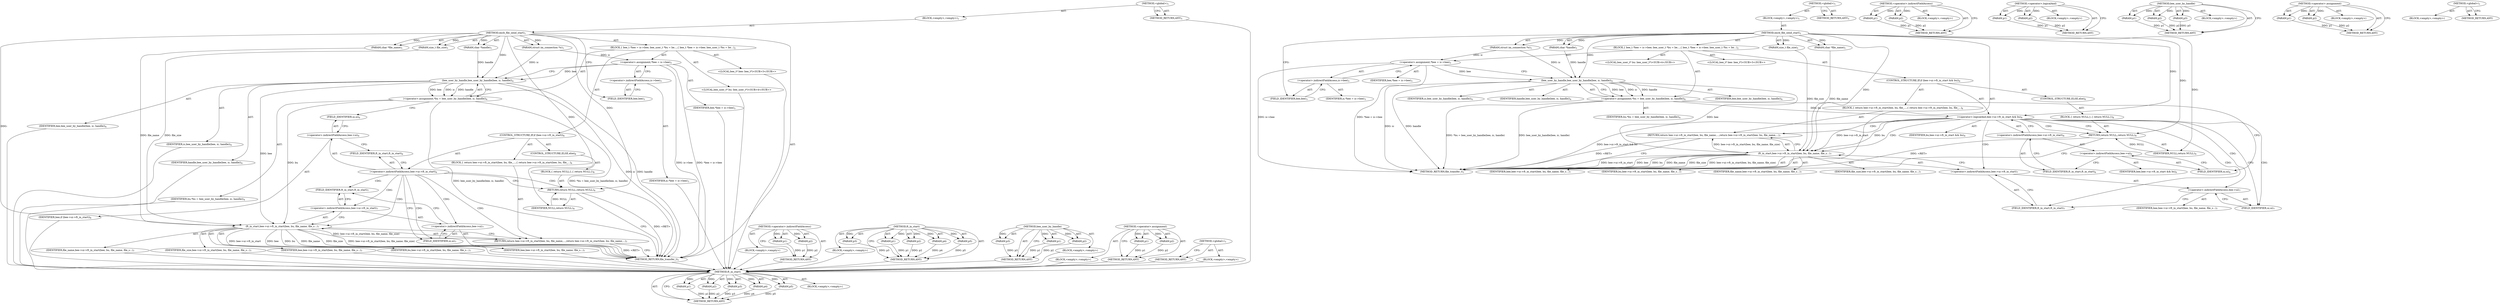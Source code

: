 digraph "&lt;global&gt;" {
vulnerable_6 [label=<(METHOD,&lt;global&gt;)<SUB>1</SUB>>];
vulnerable_7 [label=<(BLOCK,&lt;empty&gt;,&lt;empty&gt;)<SUB>1</SUB>>];
vulnerable_8 [label=<(METHOD,imcb_file_send_start)<SUB>1</SUB>>];
vulnerable_9 [label=<(PARAM,struct im_connection *ic)<SUB>1</SUB>>];
vulnerable_10 [label=<(PARAM,char *handle)<SUB>1</SUB>>];
vulnerable_11 [label=<(PARAM,char *file_name)<SUB>1</SUB>>];
vulnerable_12 [label=<(PARAM,size_t file_size)<SUB>1</SUB>>];
vulnerable_13 [label=<(BLOCK,{
 	bee_t *bee = ic-&gt;bee;
 	bee_user_t *bu = be...,{
 	bee_t *bee = ic-&gt;bee;
 	bee_user_t *bu = be...)<SUB>2</SUB>>];
vulnerable_14 [label="<(LOCAL,bee_t* bee: bee_t*)<SUB>3</SUB>>"];
vulnerable_15 [label=<(&lt;operator&gt;.assignment,*bee = ic-&gt;bee)<SUB>3</SUB>>];
vulnerable_16 [label=<(IDENTIFIER,bee,*bee = ic-&gt;bee)<SUB>3</SUB>>];
vulnerable_17 [label=<(&lt;operator&gt;.indirectFieldAccess,ic-&gt;bee)<SUB>3</SUB>>];
vulnerable_18 [label=<(IDENTIFIER,ic,*bee = ic-&gt;bee)<SUB>3</SUB>>];
vulnerable_19 [label=<(FIELD_IDENTIFIER,bee,bee)<SUB>3</SUB>>];
vulnerable_20 [label="<(LOCAL,bee_user_t* bu: bee_user_t*)<SUB>4</SUB>>"];
vulnerable_21 [label=<(&lt;operator&gt;.assignment,*bu = bee_user_by_handle(bee, ic, handle))<SUB>4</SUB>>];
vulnerable_22 [label=<(IDENTIFIER,bu,*bu = bee_user_by_handle(bee, ic, handle))<SUB>4</SUB>>];
vulnerable_23 [label=<(bee_user_by_handle,bee_user_by_handle(bee, ic, handle))<SUB>4</SUB>>];
vulnerable_24 [label=<(IDENTIFIER,bee,bee_user_by_handle(bee, ic, handle))<SUB>4</SUB>>];
vulnerable_25 [label=<(IDENTIFIER,ic,bee_user_by_handle(bee, ic, handle))<SUB>4</SUB>>];
vulnerable_26 [label=<(IDENTIFIER,handle,bee_user_by_handle(bee, ic, handle))<SUB>4</SUB>>];
vulnerable_27 [label=<(CONTROL_STRUCTURE,IF,if (bee-&gt;ui-&gt;ft_in_start))<SUB>6</SUB>>];
vulnerable_28 [label=<(&lt;operator&gt;.indirectFieldAccess,bee-&gt;ui-&gt;ft_in_start)<SUB>6</SUB>>];
vulnerable_29 [label=<(&lt;operator&gt;.indirectFieldAccess,bee-&gt;ui)<SUB>6</SUB>>];
vulnerable_30 [label=<(IDENTIFIER,bee,if (bee-&gt;ui-&gt;ft_in_start))<SUB>6</SUB>>];
vulnerable_31 [label=<(FIELD_IDENTIFIER,ui,ui)<SUB>6</SUB>>];
vulnerable_32 [label=<(FIELD_IDENTIFIER,ft_in_start,ft_in_start)<SUB>6</SUB>>];
vulnerable_33 [label=<(BLOCK,{
 		return bee-&gt;ui-&gt;ft_in_start(bee, bu, file_...,{
 		return bee-&gt;ui-&gt;ft_in_start(bee, bu, file_...)<SUB>6</SUB>>];
vulnerable_34 [label=<(RETURN,return bee-&gt;ui-&gt;ft_in_start(bee, bu, file_name,...,return bee-&gt;ui-&gt;ft_in_start(bee, bu, file_name,...)<SUB>7</SUB>>];
vulnerable_35 [label=<(ft_in_start,bee-&gt;ui-&gt;ft_in_start(bee, bu, file_name, file_s...)<SUB>7</SUB>>];
vulnerable_36 [label=<(&lt;operator&gt;.indirectFieldAccess,bee-&gt;ui-&gt;ft_in_start)<SUB>7</SUB>>];
vulnerable_37 [label=<(&lt;operator&gt;.indirectFieldAccess,bee-&gt;ui)<SUB>7</SUB>>];
vulnerable_38 [label=<(IDENTIFIER,bee,bee-&gt;ui-&gt;ft_in_start(bee, bu, file_name, file_s...)<SUB>7</SUB>>];
vulnerable_39 [label=<(FIELD_IDENTIFIER,ui,ui)<SUB>7</SUB>>];
vulnerable_40 [label=<(FIELD_IDENTIFIER,ft_in_start,ft_in_start)<SUB>7</SUB>>];
vulnerable_41 [label=<(IDENTIFIER,bee,bee-&gt;ui-&gt;ft_in_start(bee, bu, file_name, file_s...)<SUB>7</SUB>>];
vulnerable_42 [label=<(IDENTIFIER,bu,bee-&gt;ui-&gt;ft_in_start(bee, bu, file_name, file_s...)<SUB>7</SUB>>];
vulnerable_43 [label=<(IDENTIFIER,file_name,bee-&gt;ui-&gt;ft_in_start(bee, bu, file_name, file_s...)<SUB>7</SUB>>];
vulnerable_44 [label=<(IDENTIFIER,file_size,bee-&gt;ui-&gt;ft_in_start(bee, bu, file_name, file_s...)<SUB>7</SUB>>];
vulnerable_45 [label=<(CONTROL_STRUCTURE,ELSE,else)<SUB>8</SUB>>];
vulnerable_46 [label=<(BLOCK,{
 		return NULL;
	},{
 		return NULL;
	})<SUB>8</SUB>>];
vulnerable_47 [label=<(RETURN,return NULL;,return NULL;)<SUB>9</SUB>>];
vulnerable_48 [label=<(IDENTIFIER,NULL,return NULL;)<SUB>9</SUB>>];
vulnerable_49 [label=<(METHOD_RETURN,file_transfer_t)<SUB>1</SUB>>];
vulnerable_51 [label=<(METHOD_RETURN,ANY)<SUB>1</SUB>>];
vulnerable_81 [label=<(METHOD,&lt;operator&gt;.indirectFieldAccess)>];
vulnerable_82 [label=<(PARAM,p1)>];
vulnerable_83 [label=<(PARAM,p2)>];
vulnerable_84 [label=<(BLOCK,&lt;empty&gt;,&lt;empty&gt;)>];
vulnerable_85 [label=<(METHOD_RETURN,ANY)>];
vulnerable_92 [label=<(METHOD,ft_in_start)>];
vulnerable_93 [label=<(PARAM,p1)>];
vulnerable_94 [label=<(PARAM,p2)>];
vulnerable_95 [label=<(PARAM,p3)>];
vulnerable_96 [label=<(PARAM,p4)>];
vulnerable_97 [label=<(PARAM,p5)>];
vulnerable_98 [label=<(BLOCK,&lt;empty&gt;,&lt;empty&gt;)>];
vulnerable_99 [label=<(METHOD_RETURN,ANY)>];
vulnerable_86 [label=<(METHOD,bee_user_by_handle)>];
vulnerable_87 [label=<(PARAM,p1)>];
vulnerable_88 [label=<(PARAM,p2)>];
vulnerable_89 [label=<(PARAM,p3)>];
vulnerable_90 [label=<(BLOCK,&lt;empty&gt;,&lt;empty&gt;)>];
vulnerable_91 [label=<(METHOD_RETURN,ANY)>];
vulnerable_76 [label=<(METHOD,&lt;operator&gt;.assignment)>];
vulnerable_77 [label=<(PARAM,p1)>];
vulnerable_78 [label=<(PARAM,p2)>];
vulnerable_79 [label=<(BLOCK,&lt;empty&gt;,&lt;empty&gt;)>];
vulnerable_80 [label=<(METHOD_RETURN,ANY)>];
vulnerable_70 [label=<(METHOD,&lt;global&gt;)<SUB>1</SUB>>];
vulnerable_71 [label=<(BLOCK,&lt;empty&gt;,&lt;empty&gt;)>];
vulnerable_72 [label=<(METHOD_RETURN,ANY)>];
fixed_99 [label=<(METHOD,ft_in_start)>];
fixed_100 [label=<(PARAM,p1)>];
fixed_101 [label=<(PARAM,p2)>];
fixed_102 [label=<(PARAM,p3)>];
fixed_103 [label=<(PARAM,p4)>];
fixed_104 [label=<(PARAM,p5)>];
fixed_105 [label=<(BLOCK,&lt;empty&gt;,&lt;empty&gt;)>];
fixed_106 [label=<(METHOD_RETURN,ANY)>];
fixed_6 [label=<(METHOD,&lt;global&gt;)<SUB>1</SUB>>];
fixed_7 [label=<(BLOCK,&lt;empty&gt;,&lt;empty&gt;)<SUB>1</SUB>>];
fixed_8 [label=<(METHOD,imcb_file_send_start)<SUB>1</SUB>>];
fixed_9 [label=<(PARAM,struct im_connection *ic)<SUB>1</SUB>>];
fixed_10 [label=<(PARAM,char *handle)<SUB>1</SUB>>];
fixed_11 [label=<(PARAM,char *file_name)<SUB>1</SUB>>];
fixed_12 [label=<(PARAM,size_t file_size)<SUB>1</SUB>>];
fixed_13 [label=<(BLOCK,{
 	bee_t *bee = ic-&gt;bee;
 	bee_user_t *bu = be...,{
 	bee_t *bee = ic-&gt;bee;
 	bee_user_t *bu = be...)<SUB>2</SUB>>];
fixed_14 [label="<(LOCAL,bee_t* bee: bee_t*)<SUB>3</SUB>>"];
fixed_15 [label=<(&lt;operator&gt;.assignment,*bee = ic-&gt;bee)<SUB>3</SUB>>];
fixed_16 [label=<(IDENTIFIER,bee,*bee = ic-&gt;bee)<SUB>3</SUB>>];
fixed_17 [label=<(&lt;operator&gt;.indirectFieldAccess,ic-&gt;bee)<SUB>3</SUB>>];
fixed_18 [label=<(IDENTIFIER,ic,*bee = ic-&gt;bee)<SUB>3</SUB>>];
fixed_19 [label=<(FIELD_IDENTIFIER,bee,bee)<SUB>3</SUB>>];
fixed_20 [label="<(LOCAL,bee_user_t* bu: bee_user_t*)<SUB>4</SUB>>"];
fixed_21 [label=<(&lt;operator&gt;.assignment,*bu = bee_user_by_handle(bee, ic, handle))<SUB>4</SUB>>];
fixed_22 [label=<(IDENTIFIER,bu,*bu = bee_user_by_handle(bee, ic, handle))<SUB>4</SUB>>];
fixed_23 [label=<(bee_user_by_handle,bee_user_by_handle(bee, ic, handle))<SUB>4</SUB>>];
fixed_24 [label=<(IDENTIFIER,bee,bee_user_by_handle(bee, ic, handle))<SUB>4</SUB>>];
fixed_25 [label=<(IDENTIFIER,ic,bee_user_by_handle(bee, ic, handle))<SUB>4</SUB>>];
fixed_26 [label=<(IDENTIFIER,handle,bee_user_by_handle(bee, ic, handle))<SUB>4</SUB>>];
fixed_27 [label=<(CONTROL_STRUCTURE,IF,if (bee-&gt;ui-&gt;ft_in_start &amp;&amp; bu))<SUB>6</SUB>>];
fixed_28 [label=<(&lt;operator&gt;.logicalAnd,bee-&gt;ui-&gt;ft_in_start &amp;&amp; bu)<SUB>6</SUB>>];
fixed_29 [label=<(&lt;operator&gt;.indirectFieldAccess,bee-&gt;ui-&gt;ft_in_start)<SUB>6</SUB>>];
fixed_30 [label=<(&lt;operator&gt;.indirectFieldAccess,bee-&gt;ui)<SUB>6</SUB>>];
fixed_31 [label=<(IDENTIFIER,bee,bee-&gt;ui-&gt;ft_in_start &amp;&amp; bu)<SUB>6</SUB>>];
fixed_32 [label=<(FIELD_IDENTIFIER,ui,ui)<SUB>6</SUB>>];
fixed_33 [label=<(FIELD_IDENTIFIER,ft_in_start,ft_in_start)<SUB>6</SUB>>];
fixed_34 [label=<(IDENTIFIER,bu,bee-&gt;ui-&gt;ft_in_start &amp;&amp; bu)<SUB>6</SUB>>];
fixed_35 [label=<(BLOCK,{
 		return bee-&gt;ui-&gt;ft_in_start(bee, bu, file_...,{
 		return bee-&gt;ui-&gt;ft_in_start(bee, bu, file_...)<SUB>6</SUB>>];
fixed_36 [label=<(RETURN,return bee-&gt;ui-&gt;ft_in_start(bee, bu, file_name,...,return bee-&gt;ui-&gt;ft_in_start(bee, bu, file_name,...)<SUB>7</SUB>>];
fixed_37 [label=<(ft_in_start,bee-&gt;ui-&gt;ft_in_start(bee, bu, file_name, file_s...)<SUB>7</SUB>>];
fixed_38 [label=<(&lt;operator&gt;.indirectFieldAccess,bee-&gt;ui-&gt;ft_in_start)<SUB>7</SUB>>];
fixed_39 [label=<(&lt;operator&gt;.indirectFieldAccess,bee-&gt;ui)<SUB>7</SUB>>];
fixed_40 [label=<(IDENTIFIER,bee,bee-&gt;ui-&gt;ft_in_start(bee, bu, file_name, file_s...)<SUB>7</SUB>>];
fixed_41 [label=<(FIELD_IDENTIFIER,ui,ui)<SUB>7</SUB>>];
fixed_42 [label=<(FIELD_IDENTIFIER,ft_in_start,ft_in_start)<SUB>7</SUB>>];
fixed_43 [label=<(IDENTIFIER,bee,bee-&gt;ui-&gt;ft_in_start(bee, bu, file_name, file_s...)<SUB>7</SUB>>];
fixed_44 [label=<(IDENTIFIER,bu,bee-&gt;ui-&gt;ft_in_start(bee, bu, file_name, file_s...)<SUB>7</SUB>>];
fixed_45 [label=<(IDENTIFIER,file_name,bee-&gt;ui-&gt;ft_in_start(bee, bu, file_name, file_s...)<SUB>7</SUB>>];
fixed_46 [label=<(IDENTIFIER,file_size,bee-&gt;ui-&gt;ft_in_start(bee, bu, file_name, file_s...)<SUB>7</SUB>>];
fixed_47 [label=<(CONTROL_STRUCTURE,ELSE,else)<SUB>8</SUB>>];
fixed_48 [label=<(BLOCK,{
 		return NULL;
	},{
 		return NULL;
	})<SUB>8</SUB>>];
fixed_49 [label=<(RETURN,return NULL;,return NULL;)<SUB>9</SUB>>];
fixed_50 [label=<(IDENTIFIER,NULL,return NULL;)<SUB>9</SUB>>];
fixed_51 [label=<(METHOD_RETURN,file_transfer_t)<SUB>1</SUB>>];
fixed_53 [label=<(METHOD_RETURN,ANY)<SUB>1</SUB>>];
fixed_83 [label=<(METHOD,&lt;operator&gt;.indirectFieldAccess)>];
fixed_84 [label=<(PARAM,p1)>];
fixed_85 [label=<(PARAM,p2)>];
fixed_86 [label=<(BLOCK,&lt;empty&gt;,&lt;empty&gt;)>];
fixed_87 [label=<(METHOD_RETURN,ANY)>];
fixed_94 [label=<(METHOD,&lt;operator&gt;.logicalAnd)>];
fixed_95 [label=<(PARAM,p1)>];
fixed_96 [label=<(PARAM,p2)>];
fixed_97 [label=<(BLOCK,&lt;empty&gt;,&lt;empty&gt;)>];
fixed_98 [label=<(METHOD_RETURN,ANY)>];
fixed_88 [label=<(METHOD,bee_user_by_handle)>];
fixed_89 [label=<(PARAM,p1)>];
fixed_90 [label=<(PARAM,p2)>];
fixed_91 [label=<(PARAM,p3)>];
fixed_92 [label=<(BLOCK,&lt;empty&gt;,&lt;empty&gt;)>];
fixed_93 [label=<(METHOD_RETURN,ANY)>];
fixed_78 [label=<(METHOD,&lt;operator&gt;.assignment)>];
fixed_79 [label=<(PARAM,p1)>];
fixed_80 [label=<(PARAM,p2)>];
fixed_81 [label=<(BLOCK,&lt;empty&gt;,&lt;empty&gt;)>];
fixed_82 [label=<(METHOD_RETURN,ANY)>];
fixed_72 [label=<(METHOD,&lt;global&gt;)<SUB>1</SUB>>];
fixed_73 [label=<(BLOCK,&lt;empty&gt;,&lt;empty&gt;)>];
fixed_74 [label=<(METHOD_RETURN,ANY)>];
vulnerable_6 -> vulnerable_7  [key=0, label="AST: "];
vulnerable_6 -> vulnerable_51  [key=0, label="AST: "];
vulnerable_6 -> vulnerable_51  [key=1, label="CFG: "];
vulnerable_7 -> vulnerable_8  [key=0, label="AST: "];
vulnerable_8 -> vulnerable_9  [key=0, label="AST: "];
vulnerable_8 -> vulnerable_9  [key=1, label="DDG: "];
vulnerable_8 -> vulnerable_10  [key=0, label="AST: "];
vulnerable_8 -> vulnerable_10  [key=1, label="DDG: "];
vulnerable_8 -> vulnerable_11  [key=0, label="AST: "];
vulnerable_8 -> vulnerable_11  [key=1, label="DDG: "];
vulnerable_8 -> vulnerable_12  [key=0, label="AST: "];
vulnerable_8 -> vulnerable_12  [key=1, label="DDG: "];
vulnerable_8 -> vulnerable_13  [key=0, label="AST: "];
vulnerable_8 -> vulnerable_49  [key=0, label="AST: "];
vulnerable_8 -> vulnerable_19  [key=0, label="CFG: "];
vulnerable_8 -> vulnerable_23  [key=0, label="DDG: "];
vulnerable_8 -> vulnerable_47  [key=0, label="DDG: "];
vulnerable_8 -> vulnerable_35  [key=0, label="DDG: "];
vulnerable_8 -> vulnerable_48  [key=0, label="DDG: "];
vulnerable_9 -> vulnerable_15  [key=0, label="DDG: ic"];
vulnerable_9 -> vulnerable_23  [key=0, label="DDG: ic"];
vulnerable_10 -> vulnerable_23  [key=0, label="DDG: handle"];
vulnerable_11 -> vulnerable_35  [key=0, label="DDG: file_name"];
vulnerable_12 -> vulnerable_35  [key=0, label="DDG: file_size"];
vulnerable_13 -> vulnerable_14  [key=0, label="AST: "];
vulnerable_13 -> vulnerable_15  [key=0, label="AST: "];
vulnerable_13 -> vulnerable_20  [key=0, label="AST: "];
vulnerable_13 -> vulnerable_21  [key=0, label="AST: "];
vulnerable_13 -> vulnerable_27  [key=0, label="AST: "];
vulnerable_14 -> fixed_99  [key=0];
vulnerable_15 -> vulnerable_16  [key=0, label="AST: "];
vulnerable_15 -> vulnerable_17  [key=0, label="AST: "];
vulnerable_15 -> vulnerable_23  [key=0, label="CFG: "];
vulnerable_15 -> vulnerable_23  [key=1, label="DDG: bee"];
vulnerable_15 -> vulnerable_49  [key=0, label="DDG: ic-&gt;bee"];
vulnerable_15 -> vulnerable_49  [key=1, label="DDG: *bee = ic-&gt;bee"];
vulnerable_16 -> fixed_99  [key=0];
vulnerable_17 -> vulnerable_18  [key=0, label="AST: "];
vulnerable_17 -> vulnerable_19  [key=0, label="AST: "];
vulnerable_17 -> vulnerable_15  [key=0, label="CFG: "];
vulnerable_18 -> fixed_99  [key=0];
vulnerable_19 -> vulnerable_17  [key=0, label="CFG: "];
vulnerable_20 -> fixed_99  [key=0];
vulnerable_21 -> vulnerable_22  [key=0, label="AST: "];
vulnerable_21 -> vulnerable_23  [key=0, label="AST: "];
vulnerable_21 -> vulnerable_31  [key=0, label="CFG: "];
vulnerable_21 -> vulnerable_49  [key=0, label="DDG: bee_user_by_handle(bee, ic, handle)"];
vulnerable_21 -> vulnerable_49  [key=1, label="DDG: *bu = bee_user_by_handle(bee, ic, handle)"];
vulnerable_21 -> vulnerable_35  [key=0, label="DDG: bu"];
vulnerable_22 -> fixed_99  [key=0];
vulnerable_23 -> vulnerable_24  [key=0, label="AST: "];
vulnerable_23 -> vulnerable_25  [key=0, label="AST: "];
vulnerable_23 -> vulnerable_26  [key=0, label="AST: "];
vulnerable_23 -> vulnerable_21  [key=0, label="CFG: "];
vulnerable_23 -> vulnerable_21  [key=1, label="DDG: bee"];
vulnerable_23 -> vulnerable_21  [key=2, label="DDG: ic"];
vulnerable_23 -> vulnerable_21  [key=3, label="DDG: handle"];
vulnerable_23 -> vulnerable_49  [key=0, label="DDG: ic"];
vulnerable_23 -> vulnerable_49  [key=1, label="DDG: handle"];
vulnerable_23 -> vulnerable_35  [key=0, label="DDG: bee"];
vulnerable_24 -> fixed_99  [key=0];
vulnerable_25 -> fixed_99  [key=0];
vulnerable_26 -> fixed_99  [key=0];
vulnerable_27 -> vulnerable_28  [key=0, label="AST: "];
vulnerable_27 -> vulnerable_33  [key=0, label="AST: "];
vulnerable_27 -> vulnerable_45  [key=0, label="AST: "];
vulnerable_28 -> vulnerable_29  [key=0, label="AST: "];
vulnerable_28 -> vulnerable_32  [key=0, label="AST: "];
vulnerable_28 -> vulnerable_39  [key=0, label="CFG: "];
vulnerable_28 -> vulnerable_39  [key=1, label="CDG: "];
vulnerable_28 -> vulnerable_47  [key=0, label="CFG: "];
vulnerable_28 -> vulnerable_47  [key=1, label="CDG: "];
vulnerable_28 -> vulnerable_40  [key=0, label="CDG: "];
vulnerable_28 -> vulnerable_34  [key=0, label="CDG: "];
vulnerable_28 -> vulnerable_36  [key=0, label="CDG: "];
vulnerable_28 -> vulnerable_35  [key=0, label="CDG: "];
vulnerable_28 -> vulnerable_37  [key=0, label="CDG: "];
vulnerable_29 -> vulnerable_30  [key=0, label="AST: "];
vulnerable_29 -> vulnerable_31  [key=0, label="AST: "];
vulnerable_29 -> vulnerable_32  [key=0, label="CFG: "];
vulnerable_30 -> fixed_99  [key=0];
vulnerable_31 -> vulnerable_29  [key=0, label="CFG: "];
vulnerable_32 -> vulnerable_28  [key=0, label="CFG: "];
vulnerable_33 -> vulnerable_34  [key=0, label="AST: "];
vulnerable_34 -> vulnerable_35  [key=0, label="AST: "];
vulnerable_34 -> vulnerable_49  [key=0, label="CFG: "];
vulnerable_34 -> vulnerable_49  [key=1, label="DDG: &lt;RET&gt;"];
vulnerable_35 -> vulnerable_36  [key=0, label="AST: "];
vulnerable_35 -> vulnerable_41  [key=0, label="AST: "];
vulnerable_35 -> vulnerable_42  [key=0, label="AST: "];
vulnerable_35 -> vulnerable_43  [key=0, label="AST: "];
vulnerable_35 -> vulnerable_44  [key=0, label="AST: "];
vulnerable_35 -> vulnerable_34  [key=0, label="CFG: "];
vulnerable_35 -> vulnerable_34  [key=1, label="DDG: bee-&gt;ui-&gt;ft_in_start(bee, bu, file_name, file_size)"];
vulnerable_35 -> vulnerable_49  [key=0, label="DDG: bee-&gt;ui-&gt;ft_in_start"];
vulnerable_35 -> vulnerable_49  [key=1, label="DDG: bee"];
vulnerable_35 -> vulnerable_49  [key=2, label="DDG: bu"];
vulnerable_35 -> vulnerable_49  [key=3, label="DDG: file_name"];
vulnerable_35 -> vulnerable_49  [key=4, label="DDG: file_size"];
vulnerable_35 -> vulnerable_49  [key=5, label="DDG: bee-&gt;ui-&gt;ft_in_start(bee, bu, file_name, file_size)"];
vulnerable_36 -> vulnerable_37  [key=0, label="AST: "];
vulnerable_36 -> vulnerable_40  [key=0, label="AST: "];
vulnerable_36 -> vulnerable_35  [key=0, label="CFG: "];
vulnerable_37 -> vulnerable_38  [key=0, label="AST: "];
vulnerable_37 -> vulnerable_39  [key=0, label="AST: "];
vulnerable_37 -> vulnerable_40  [key=0, label="CFG: "];
vulnerable_38 -> fixed_99  [key=0];
vulnerable_39 -> vulnerable_37  [key=0, label="CFG: "];
vulnerable_40 -> vulnerable_36  [key=0, label="CFG: "];
vulnerable_41 -> fixed_99  [key=0];
vulnerable_42 -> fixed_99  [key=0];
vulnerable_43 -> fixed_99  [key=0];
vulnerable_44 -> fixed_99  [key=0];
vulnerable_45 -> vulnerable_46  [key=0, label="AST: "];
vulnerable_46 -> vulnerable_47  [key=0, label="AST: "];
vulnerable_47 -> vulnerable_48  [key=0, label="AST: "];
vulnerable_47 -> vulnerable_49  [key=0, label="CFG: "];
vulnerable_47 -> vulnerable_49  [key=1, label="DDG: &lt;RET&gt;"];
vulnerable_48 -> vulnerable_47  [key=0, label="DDG: NULL"];
vulnerable_49 -> fixed_99  [key=0];
vulnerable_51 -> fixed_99  [key=0];
vulnerable_81 -> vulnerable_82  [key=0, label="AST: "];
vulnerable_81 -> vulnerable_82  [key=1, label="DDG: "];
vulnerable_81 -> vulnerable_84  [key=0, label="AST: "];
vulnerable_81 -> vulnerable_83  [key=0, label="AST: "];
vulnerable_81 -> vulnerable_83  [key=1, label="DDG: "];
vulnerable_81 -> vulnerable_85  [key=0, label="AST: "];
vulnerable_81 -> vulnerable_85  [key=1, label="CFG: "];
vulnerable_82 -> vulnerable_85  [key=0, label="DDG: p1"];
vulnerable_83 -> vulnerable_85  [key=0, label="DDG: p2"];
vulnerable_84 -> fixed_99  [key=0];
vulnerable_85 -> fixed_99  [key=0];
vulnerable_92 -> vulnerable_93  [key=0, label="AST: "];
vulnerable_92 -> vulnerable_93  [key=1, label="DDG: "];
vulnerable_92 -> vulnerable_98  [key=0, label="AST: "];
vulnerable_92 -> vulnerable_94  [key=0, label="AST: "];
vulnerable_92 -> vulnerable_94  [key=1, label="DDG: "];
vulnerable_92 -> vulnerable_99  [key=0, label="AST: "];
vulnerable_92 -> vulnerable_99  [key=1, label="CFG: "];
vulnerable_92 -> vulnerable_95  [key=0, label="AST: "];
vulnerable_92 -> vulnerable_95  [key=1, label="DDG: "];
vulnerable_92 -> vulnerable_96  [key=0, label="AST: "];
vulnerable_92 -> vulnerable_96  [key=1, label="DDG: "];
vulnerable_92 -> vulnerable_97  [key=0, label="AST: "];
vulnerable_92 -> vulnerable_97  [key=1, label="DDG: "];
vulnerable_93 -> vulnerable_99  [key=0, label="DDG: p1"];
vulnerable_94 -> vulnerable_99  [key=0, label="DDG: p2"];
vulnerable_95 -> vulnerable_99  [key=0, label="DDG: p3"];
vulnerable_96 -> vulnerable_99  [key=0, label="DDG: p4"];
vulnerable_97 -> vulnerable_99  [key=0, label="DDG: p5"];
vulnerable_98 -> fixed_99  [key=0];
vulnerable_99 -> fixed_99  [key=0];
vulnerable_86 -> vulnerable_87  [key=0, label="AST: "];
vulnerable_86 -> vulnerable_87  [key=1, label="DDG: "];
vulnerable_86 -> vulnerable_90  [key=0, label="AST: "];
vulnerable_86 -> vulnerable_88  [key=0, label="AST: "];
vulnerable_86 -> vulnerable_88  [key=1, label="DDG: "];
vulnerable_86 -> vulnerable_91  [key=0, label="AST: "];
vulnerable_86 -> vulnerable_91  [key=1, label="CFG: "];
vulnerable_86 -> vulnerable_89  [key=0, label="AST: "];
vulnerable_86 -> vulnerable_89  [key=1, label="DDG: "];
vulnerable_87 -> vulnerable_91  [key=0, label="DDG: p1"];
vulnerable_88 -> vulnerable_91  [key=0, label="DDG: p2"];
vulnerable_89 -> vulnerable_91  [key=0, label="DDG: p3"];
vulnerable_90 -> fixed_99  [key=0];
vulnerable_91 -> fixed_99  [key=0];
vulnerable_76 -> vulnerable_77  [key=0, label="AST: "];
vulnerable_76 -> vulnerable_77  [key=1, label="DDG: "];
vulnerable_76 -> vulnerable_79  [key=0, label="AST: "];
vulnerable_76 -> vulnerable_78  [key=0, label="AST: "];
vulnerable_76 -> vulnerable_78  [key=1, label="DDG: "];
vulnerable_76 -> vulnerable_80  [key=0, label="AST: "];
vulnerable_76 -> vulnerable_80  [key=1, label="CFG: "];
vulnerable_77 -> vulnerable_80  [key=0, label="DDG: p1"];
vulnerable_78 -> vulnerable_80  [key=0, label="DDG: p2"];
vulnerable_79 -> fixed_99  [key=0];
vulnerable_80 -> fixed_99  [key=0];
vulnerable_70 -> vulnerable_71  [key=0, label="AST: "];
vulnerable_70 -> vulnerable_72  [key=0, label="AST: "];
vulnerable_70 -> vulnerable_72  [key=1, label="CFG: "];
vulnerable_71 -> fixed_99  [key=0];
vulnerable_72 -> fixed_99  [key=0];
fixed_99 -> fixed_100  [key=0, label="AST: "];
fixed_99 -> fixed_100  [key=1, label="DDG: "];
fixed_99 -> fixed_105  [key=0, label="AST: "];
fixed_99 -> fixed_101  [key=0, label="AST: "];
fixed_99 -> fixed_101  [key=1, label="DDG: "];
fixed_99 -> fixed_106  [key=0, label="AST: "];
fixed_99 -> fixed_106  [key=1, label="CFG: "];
fixed_99 -> fixed_102  [key=0, label="AST: "];
fixed_99 -> fixed_102  [key=1, label="DDG: "];
fixed_99 -> fixed_103  [key=0, label="AST: "];
fixed_99 -> fixed_103  [key=1, label="DDG: "];
fixed_99 -> fixed_104  [key=0, label="AST: "];
fixed_99 -> fixed_104  [key=1, label="DDG: "];
fixed_100 -> fixed_106  [key=0, label="DDG: p1"];
fixed_101 -> fixed_106  [key=0, label="DDG: p2"];
fixed_102 -> fixed_106  [key=0, label="DDG: p3"];
fixed_103 -> fixed_106  [key=0, label="DDG: p4"];
fixed_104 -> fixed_106  [key=0, label="DDG: p5"];
fixed_6 -> fixed_7  [key=0, label="AST: "];
fixed_6 -> fixed_53  [key=0, label="AST: "];
fixed_6 -> fixed_53  [key=1, label="CFG: "];
fixed_7 -> fixed_8  [key=0, label="AST: "];
fixed_8 -> fixed_9  [key=0, label="AST: "];
fixed_8 -> fixed_9  [key=1, label="DDG: "];
fixed_8 -> fixed_10  [key=0, label="AST: "];
fixed_8 -> fixed_10  [key=1, label="DDG: "];
fixed_8 -> fixed_11  [key=0, label="AST: "];
fixed_8 -> fixed_11  [key=1, label="DDG: "];
fixed_8 -> fixed_12  [key=0, label="AST: "];
fixed_8 -> fixed_12  [key=1, label="DDG: "];
fixed_8 -> fixed_13  [key=0, label="AST: "];
fixed_8 -> fixed_51  [key=0, label="AST: "];
fixed_8 -> fixed_19  [key=0, label="CFG: "];
fixed_8 -> fixed_23  [key=0, label="DDG: "];
fixed_8 -> fixed_28  [key=0, label="DDG: "];
fixed_8 -> fixed_49  [key=0, label="DDG: "];
fixed_8 -> fixed_37  [key=0, label="DDG: "];
fixed_8 -> fixed_50  [key=0, label="DDG: "];
fixed_9 -> fixed_15  [key=0, label="DDG: ic"];
fixed_9 -> fixed_23  [key=0, label="DDG: ic"];
fixed_10 -> fixed_23  [key=0, label="DDG: handle"];
fixed_11 -> fixed_37  [key=0, label="DDG: file_name"];
fixed_12 -> fixed_37  [key=0, label="DDG: file_size"];
fixed_13 -> fixed_14  [key=0, label="AST: "];
fixed_13 -> fixed_15  [key=0, label="AST: "];
fixed_13 -> fixed_20  [key=0, label="AST: "];
fixed_13 -> fixed_21  [key=0, label="AST: "];
fixed_13 -> fixed_27  [key=0, label="AST: "];
fixed_15 -> fixed_16  [key=0, label="AST: "];
fixed_15 -> fixed_17  [key=0, label="AST: "];
fixed_15 -> fixed_23  [key=0, label="CFG: "];
fixed_15 -> fixed_23  [key=1, label="DDG: bee"];
fixed_15 -> fixed_51  [key=0, label="DDG: ic-&gt;bee"];
fixed_15 -> fixed_51  [key=1, label="DDG: *bee = ic-&gt;bee"];
fixed_17 -> fixed_18  [key=0, label="AST: "];
fixed_17 -> fixed_19  [key=0, label="AST: "];
fixed_17 -> fixed_15  [key=0, label="CFG: "];
fixed_19 -> fixed_17  [key=0, label="CFG: "];
fixed_21 -> fixed_22  [key=0, label="AST: "];
fixed_21 -> fixed_23  [key=0, label="AST: "];
fixed_21 -> fixed_32  [key=0, label="CFG: "];
fixed_21 -> fixed_51  [key=0, label="DDG: bee_user_by_handle(bee, ic, handle)"];
fixed_21 -> fixed_51  [key=1, label="DDG: *bu = bee_user_by_handle(bee, ic, handle)"];
fixed_21 -> fixed_28  [key=0, label="DDG: bu"];
fixed_23 -> fixed_24  [key=0, label="AST: "];
fixed_23 -> fixed_25  [key=0, label="AST: "];
fixed_23 -> fixed_26  [key=0, label="AST: "];
fixed_23 -> fixed_21  [key=0, label="CFG: "];
fixed_23 -> fixed_21  [key=1, label="DDG: bee"];
fixed_23 -> fixed_21  [key=2, label="DDG: ic"];
fixed_23 -> fixed_21  [key=3, label="DDG: handle"];
fixed_23 -> fixed_51  [key=0, label="DDG: ic"];
fixed_23 -> fixed_51  [key=1, label="DDG: handle"];
fixed_23 -> fixed_37  [key=0, label="DDG: bee"];
fixed_27 -> fixed_28  [key=0, label="AST: "];
fixed_27 -> fixed_35  [key=0, label="AST: "];
fixed_27 -> fixed_47  [key=0, label="AST: "];
fixed_28 -> fixed_29  [key=0, label="AST: "];
fixed_28 -> fixed_34  [key=0, label="AST: "];
fixed_28 -> fixed_41  [key=0, label="CFG: "];
fixed_28 -> fixed_41  [key=1, label="CDG: "];
fixed_28 -> fixed_49  [key=0, label="CFG: "];
fixed_28 -> fixed_49  [key=1, label="CDG: "];
fixed_28 -> fixed_51  [key=0, label="DDG: bee-&gt;ui-&gt;ft_in_start &amp;&amp; bu"];
fixed_28 -> fixed_37  [key=0, label="DDG: bee-&gt;ui-&gt;ft_in_start"];
fixed_28 -> fixed_37  [key=1, label="DDG: bu"];
fixed_28 -> fixed_37  [key=2, label="CDG: "];
fixed_28 -> fixed_42  [key=0, label="CDG: "];
fixed_28 -> fixed_36  [key=0, label="CDG: "];
fixed_28 -> fixed_38  [key=0, label="CDG: "];
fixed_28 -> fixed_39  [key=0, label="CDG: "];
fixed_29 -> fixed_30  [key=0, label="AST: "];
fixed_29 -> fixed_33  [key=0, label="AST: "];
fixed_29 -> fixed_28  [key=0, label="CFG: "];
fixed_30 -> fixed_31  [key=0, label="AST: "];
fixed_30 -> fixed_32  [key=0, label="AST: "];
fixed_30 -> fixed_33  [key=0, label="CFG: "];
fixed_32 -> fixed_30  [key=0, label="CFG: "];
fixed_33 -> fixed_29  [key=0, label="CFG: "];
fixed_35 -> fixed_36  [key=0, label="AST: "];
fixed_36 -> fixed_37  [key=0, label="AST: "];
fixed_36 -> fixed_51  [key=0, label="CFG: "];
fixed_36 -> fixed_51  [key=1, label="DDG: &lt;RET&gt;"];
fixed_37 -> fixed_38  [key=0, label="AST: "];
fixed_37 -> fixed_43  [key=0, label="AST: "];
fixed_37 -> fixed_44  [key=0, label="AST: "];
fixed_37 -> fixed_45  [key=0, label="AST: "];
fixed_37 -> fixed_46  [key=0, label="AST: "];
fixed_37 -> fixed_36  [key=0, label="CFG: "];
fixed_37 -> fixed_36  [key=1, label="DDG: bee-&gt;ui-&gt;ft_in_start(bee, bu, file_name, file_size)"];
fixed_37 -> fixed_51  [key=0, label="DDG: bee-&gt;ui-&gt;ft_in_start"];
fixed_37 -> fixed_51  [key=1, label="DDG: bee"];
fixed_37 -> fixed_51  [key=2, label="DDG: bu"];
fixed_37 -> fixed_51  [key=3, label="DDG: file_name"];
fixed_37 -> fixed_51  [key=4, label="DDG: file_size"];
fixed_37 -> fixed_51  [key=5, label="DDG: bee-&gt;ui-&gt;ft_in_start(bee, bu, file_name, file_size)"];
fixed_38 -> fixed_39  [key=0, label="AST: "];
fixed_38 -> fixed_42  [key=0, label="AST: "];
fixed_38 -> fixed_37  [key=0, label="CFG: "];
fixed_39 -> fixed_40  [key=0, label="AST: "];
fixed_39 -> fixed_41  [key=0, label="AST: "];
fixed_39 -> fixed_42  [key=0, label="CFG: "];
fixed_41 -> fixed_39  [key=0, label="CFG: "];
fixed_42 -> fixed_38  [key=0, label="CFG: "];
fixed_47 -> fixed_48  [key=0, label="AST: "];
fixed_48 -> fixed_49  [key=0, label="AST: "];
fixed_49 -> fixed_50  [key=0, label="AST: "];
fixed_49 -> fixed_51  [key=0, label="CFG: "];
fixed_49 -> fixed_51  [key=1, label="DDG: &lt;RET&gt;"];
fixed_50 -> fixed_49  [key=0, label="DDG: NULL"];
fixed_83 -> fixed_84  [key=0, label="AST: "];
fixed_83 -> fixed_84  [key=1, label="DDG: "];
fixed_83 -> fixed_86  [key=0, label="AST: "];
fixed_83 -> fixed_85  [key=0, label="AST: "];
fixed_83 -> fixed_85  [key=1, label="DDG: "];
fixed_83 -> fixed_87  [key=0, label="AST: "];
fixed_83 -> fixed_87  [key=1, label="CFG: "];
fixed_84 -> fixed_87  [key=0, label="DDG: p1"];
fixed_85 -> fixed_87  [key=0, label="DDG: p2"];
fixed_94 -> fixed_95  [key=0, label="AST: "];
fixed_94 -> fixed_95  [key=1, label="DDG: "];
fixed_94 -> fixed_97  [key=0, label="AST: "];
fixed_94 -> fixed_96  [key=0, label="AST: "];
fixed_94 -> fixed_96  [key=1, label="DDG: "];
fixed_94 -> fixed_98  [key=0, label="AST: "];
fixed_94 -> fixed_98  [key=1, label="CFG: "];
fixed_95 -> fixed_98  [key=0, label="DDG: p1"];
fixed_96 -> fixed_98  [key=0, label="DDG: p2"];
fixed_88 -> fixed_89  [key=0, label="AST: "];
fixed_88 -> fixed_89  [key=1, label="DDG: "];
fixed_88 -> fixed_92  [key=0, label="AST: "];
fixed_88 -> fixed_90  [key=0, label="AST: "];
fixed_88 -> fixed_90  [key=1, label="DDG: "];
fixed_88 -> fixed_93  [key=0, label="AST: "];
fixed_88 -> fixed_93  [key=1, label="CFG: "];
fixed_88 -> fixed_91  [key=0, label="AST: "];
fixed_88 -> fixed_91  [key=1, label="DDG: "];
fixed_89 -> fixed_93  [key=0, label="DDG: p1"];
fixed_90 -> fixed_93  [key=0, label="DDG: p2"];
fixed_91 -> fixed_93  [key=0, label="DDG: p3"];
fixed_78 -> fixed_79  [key=0, label="AST: "];
fixed_78 -> fixed_79  [key=1, label="DDG: "];
fixed_78 -> fixed_81  [key=0, label="AST: "];
fixed_78 -> fixed_80  [key=0, label="AST: "];
fixed_78 -> fixed_80  [key=1, label="DDG: "];
fixed_78 -> fixed_82  [key=0, label="AST: "];
fixed_78 -> fixed_82  [key=1, label="CFG: "];
fixed_79 -> fixed_82  [key=0, label="DDG: p1"];
fixed_80 -> fixed_82  [key=0, label="DDG: p2"];
fixed_72 -> fixed_73  [key=0, label="AST: "];
fixed_72 -> fixed_74  [key=0, label="AST: "];
fixed_72 -> fixed_74  [key=1, label="CFG: "];
}
